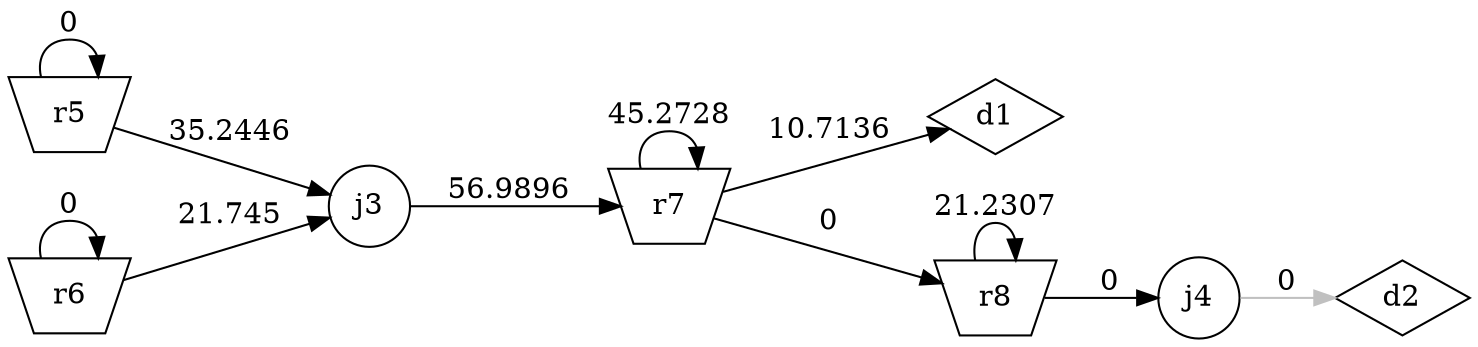 digraph G {rankdir="LR";
	r7->d1 [label="10.7136"] r7 [shape="invtrapezium"] d1 [shape="diamond"]
	j4->d2 [label="0" color="gray"] j4 [shape="circle"] d2 [shape="diamond"]
	r5->r5 [label="0"]
	r6->r6 [label="0"]
	r7->r7 [label="45.2728"]
	r8->r8 [label="21.2307"]
	r5->j3 [label="35.2446"] r5 [shape="invtrapezium"]
	r6->j3 [label="21.745"] r6 [shape="invtrapezium"]
	r7->r8 [label="0"] r7 [shape="invtrapezium"]
	j3->r7 [label="56.9896"] j3 [shape="circle"]
	r8->j4 [label="0"] r8 [shape="invtrapezium"]
}
